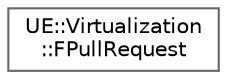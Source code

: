 digraph "Graphical Class Hierarchy"
{
 // INTERACTIVE_SVG=YES
 // LATEX_PDF_SIZE
  bgcolor="transparent";
  edge [fontname=Helvetica,fontsize=10,labelfontname=Helvetica,labelfontsize=10];
  node [fontname=Helvetica,fontsize=10,shape=box,height=0.2,width=0.4];
  rankdir="LR";
  Node0 [id="Node000000",label="UE::Virtualization\l::FPullRequest",height=0.2,width=0.4,color="grey40", fillcolor="white", style="filled",URL="$db/d6c/structUE_1_1Virtualization_1_1FPullRequest.html",tooltip="Data structure representing a payload pull request."];
}
